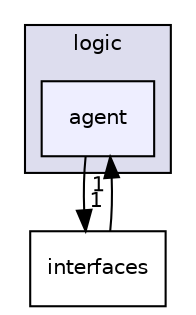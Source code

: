 digraph "src/logic/agent" {
  compound=true
  node [ fontsize="10", fontname="Helvetica"];
  edge [ labelfontsize="10", labelfontname="Helvetica"];
  subgraph clusterdir_3d2e4578fe4cc3b7fa6177047437af5b {
    graph [ bgcolor="#ddddee", pencolor="black", label="logic" fontname="Helvetica", fontsize="10", URL="dir_3d2e4578fe4cc3b7fa6177047437af5b.html"]
  dir_ead59bc39d5ff9a51296cc13d1ba9e88 [shape=box, label="agent", style="filled", fillcolor="#eeeeff", pencolor="black", URL="dir_ead59bc39d5ff9a51296cc13d1ba9e88.html"];
  }
  dir_ee3f1a7951c308657a65f8199076c1d6 [shape=box label="interfaces" URL="dir_ee3f1a7951c308657a65f8199076c1d6.html"];
  dir_ead59bc39d5ff9a51296cc13d1ba9e88->dir_ee3f1a7951c308657a65f8199076c1d6 [headlabel="1", labeldistance=1.5 headhref="dir_000004_000002.html"];
  dir_ee3f1a7951c308657a65f8199076c1d6->dir_ead59bc39d5ff9a51296cc13d1ba9e88 [headlabel="1", labeldistance=1.5 headhref="dir_000002_000004.html"];
}
